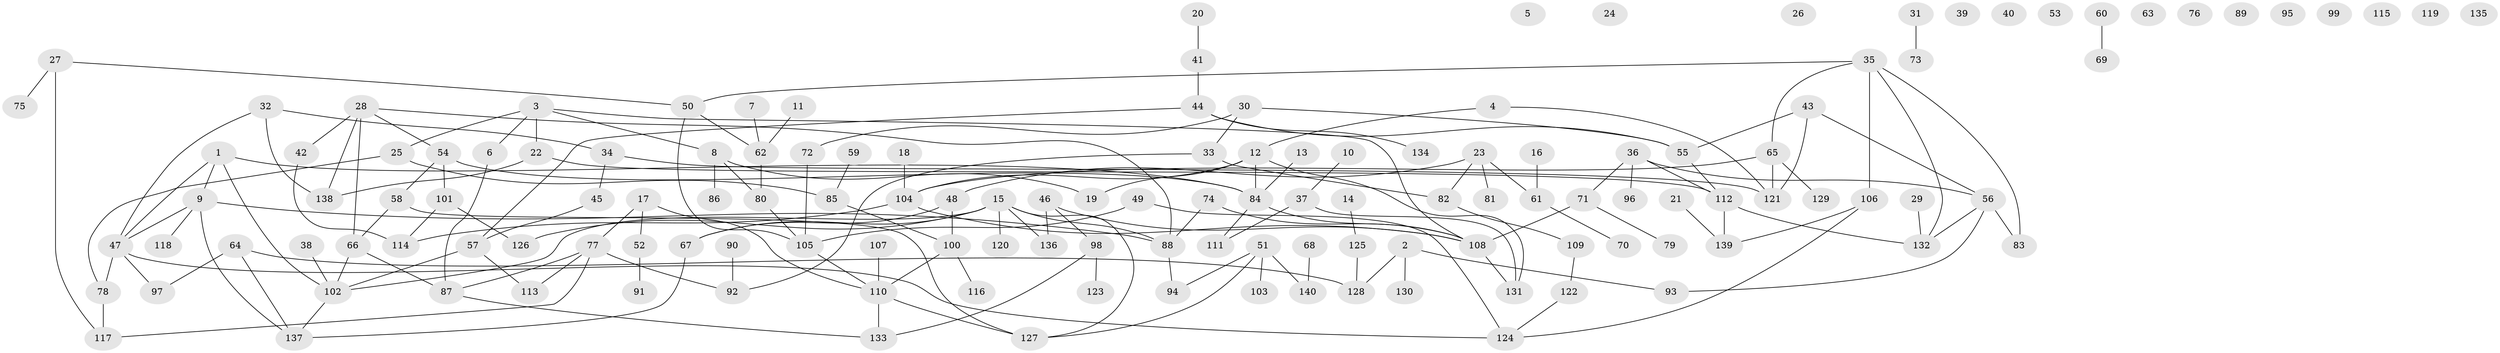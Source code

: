 // Generated by graph-tools (version 1.1) at 2025/00/03/09/25 03:00:44]
// undirected, 140 vertices, 175 edges
graph export_dot {
graph [start="1"]
  node [color=gray90,style=filled];
  1;
  2;
  3;
  4;
  5;
  6;
  7;
  8;
  9;
  10;
  11;
  12;
  13;
  14;
  15;
  16;
  17;
  18;
  19;
  20;
  21;
  22;
  23;
  24;
  25;
  26;
  27;
  28;
  29;
  30;
  31;
  32;
  33;
  34;
  35;
  36;
  37;
  38;
  39;
  40;
  41;
  42;
  43;
  44;
  45;
  46;
  47;
  48;
  49;
  50;
  51;
  52;
  53;
  54;
  55;
  56;
  57;
  58;
  59;
  60;
  61;
  62;
  63;
  64;
  65;
  66;
  67;
  68;
  69;
  70;
  71;
  72;
  73;
  74;
  75;
  76;
  77;
  78;
  79;
  80;
  81;
  82;
  83;
  84;
  85;
  86;
  87;
  88;
  89;
  90;
  91;
  92;
  93;
  94;
  95;
  96;
  97;
  98;
  99;
  100;
  101;
  102;
  103;
  104;
  105;
  106;
  107;
  108;
  109;
  110;
  111;
  112;
  113;
  114;
  115;
  116;
  117;
  118;
  119;
  120;
  121;
  122;
  123;
  124;
  125;
  126;
  127;
  128;
  129;
  130;
  131;
  132;
  133;
  134;
  135;
  136;
  137;
  138;
  139;
  140;
  1 -- 9;
  1 -- 47;
  1 -- 84;
  1 -- 102;
  2 -- 93;
  2 -- 128;
  2 -- 130;
  3 -- 6;
  3 -- 8;
  3 -- 22;
  3 -- 25;
  3 -- 108;
  4 -- 12;
  4 -- 121;
  6 -- 87;
  7 -- 62;
  8 -- 19;
  8 -- 80;
  8 -- 86;
  9 -- 47;
  9 -- 88;
  9 -- 118;
  9 -- 137;
  10 -- 37;
  11 -- 62;
  12 -- 19;
  12 -- 84;
  12 -- 104;
  12 -- 131;
  13 -- 84;
  14 -- 125;
  15 -- 67;
  15 -- 88;
  15 -- 102;
  15 -- 120;
  15 -- 126;
  15 -- 127;
  15 -- 136;
  16 -- 61;
  17 -- 52;
  17 -- 77;
  17 -- 110;
  18 -- 104;
  20 -- 41;
  21 -- 139;
  22 -- 112;
  22 -- 138;
  23 -- 48;
  23 -- 61;
  23 -- 81;
  23 -- 82;
  25 -- 78;
  25 -- 85;
  27 -- 50;
  27 -- 75;
  27 -- 117;
  28 -- 42;
  28 -- 54;
  28 -- 66;
  28 -- 88;
  28 -- 138;
  29 -- 132;
  30 -- 33;
  30 -- 55;
  30 -- 72;
  31 -- 73;
  32 -- 34;
  32 -- 47;
  32 -- 138;
  33 -- 82;
  33 -- 92;
  34 -- 45;
  34 -- 121;
  35 -- 50;
  35 -- 65;
  35 -- 83;
  35 -- 106;
  35 -- 132;
  36 -- 56;
  36 -- 71;
  36 -- 96;
  36 -- 112;
  37 -- 111;
  37 -- 131;
  38 -- 102;
  41 -- 44;
  42 -- 114;
  43 -- 55;
  43 -- 56;
  43 -- 121;
  44 -- 55;
  44 -- 57;
  44 -- 134;
  45 -- 57;
  46 -- 98;
  46 -- 108;
  46 -- 136;
  47 -- 78;
  47 -- 97;
  47 -- 124;
  48 -- 67;
  48 -- 100;
  49 -- 105;
  49 -- 124;
  50 -- 62;
  50 -- 105;
  51 -- 94;
  51 -- 103;
  51 -- 127;
  51 -- 140;
  52 -- 91;
  54 -- 58;
  54 -- 84;
  54 -- 101;
  55 -- 112;
  56 -- 83;
  56 -- 93;
  56 -- 132;
  57 -- 102;
  57 -- 113;
  58 -- 66;
  58 -- 127;
  59 -- 85;
  60 -- 69;
  61 -- 70;
  62 -- 80;
  64 -- 97;
  64 -- 128;
  64 -- 137;
  65 -- 104;
  65 -- 121;
  65 -- 129;
  66 -- 87;
  66 -- 102;
  67 -- 137;
  68 -- 140;
  71 -- 79;
  71 -- 108;
  72 -- 105;
  74 -- 88;
  74 -- 108;
  77 -- 87;
  77 -- 92;
  77 -- 113;
  77 -- 117;
  78 -- 117;
  80 -- 105;
  82 -- 109;
  84 -- 108;
  84 -- 111;
  85 -- 100;
  87 -- 133;
  88 -- 94;
  90 -- 92;
  98 -- 123;
  98 -- 133;
  100 -- 110;
  100 -- 116;
  101 -- 114;
  101 -- 126;
  102 -- 137;
  104 -- 108;
  104 -- 114;
  105 -- 110;
  106 -- 124;
  106 -- 139;
  107 -- 110;
  108 -- 131;
  109 -- 122;
  110 -- 127;
  110 -- 133;
  112 -- 132;
  112 -- 139;
  122 -- 124;
  125 -- 128;
}
